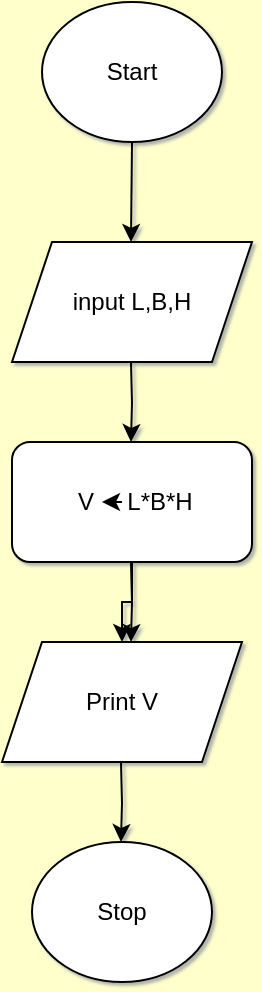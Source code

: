 <mxfile version="17.4.6" type="github">
  <diagram id="tHBY5eI5gLJwfRKeT-l1" name="Page-1">
    <mxGraphModel dx="1021" dy="551" grid="1" gridSize="10" guides="1" tooltips="1" connect="1" arrows="1" fold="1" page="1" pageScale="1" pageWidth="850" pageHeight="1100" background="#FFFFCC" math="0" shadow="1">
      <root>
        <mxCell id="0" />
        <mxCell id="1" parent="0" />
        <mxCell id="oHDqgGClyMy8nsYOrpiA-2" value="Stop" style="ellipse;whiteSpace=wrap;html=1;" vertex="1" parent="1">
          <mxGeometry x="315" y="430" width="90" height="70" as="geometry" />
        </mxCell>
        <mxCell id="oHDqgGClyMy8nsYOrpiA-4" value="input L,B,H" style="shape=parallelogram;perimeter=parallelogramPerimeter;whiteSpace=wrap;html=1;fixedSize=1;" vertex="1" parent="1">
          <mxGeometry x="305" y="130" width="120" height="60" as="geometry" />
        </mxCell>
        <mxCell id="oHDqgGClyMy8nsYOrpiA-6" value="" style="edgeStyle=orthogonalEdgeStyle;rounded=0;orthogonalLoop=1;jettySize=auto;html=1;" edge="1" parent="1">
          <mxGeometry relative="1" as="geometry">
            <mxPoint x="364.5" y="190" as="sourcePoint" />
            <mxPoint x="364.5" y="230" as="targetPoint" />
          </mxGeometry>
        </mxCell>
        <mxCell id="oHDqgGClyMy8nsYOrpiA-11" value="" style="edgeStyle=orthogonalEdgeStyle;rounded=0;orthogonalLoop=1;jettySize=auto;html=1;" edge="1" parent="1" source="oHDqgGClyMy8nsYOrpiA-7" target="oHDqgGClyMy8nsYOrpiA-9">
          <mxGeometry relative="1" as="geometry" />
        </mxCell>
        <mxCell id="oHDqgGClyMy8nsYOrpiA-7" value="&amp;nbsp;V &amp;nbsp; &amp;nbsp; L*B*H" style="rounded=1;whiteSpace=wrap;html=1;" vertex="1" parent="1">
          <mxGeometry x="305" y="230" width="120" height="60" as="geometry" />
        </mxCell>
        <mxCell id="oHDqgGClyMy8nsYOrpiA-8" value="" style="edgeStyle=orthogonalEdgeStyle;rounded=0;orthogonalLoop=1;jettySize=auto;html=1;" edge="1" parent="1">
          <mxGeometry relative="1" as="geometry">
            <mxPoint x="364.5" y="290" as="sourcePoint" />
            <mxPoint x="364.5" y="330" as="targetPoint" />
          </mxGeometry>
        </mxCell>
        <mxCell id="oHDqgGClyMy8nsYOrpiA-9" value="Print V" style="shape=parallelogram;perimeter=parallelogramPerimeter;whiteSpace=wrap;html=1;fixedSize=1;" vertex="1" parent="1">
          <mxGeometry x="300" y="330" width="120" height="60" as="geometry" />
        </mxCell>
        <mxCell id="oHDqgGClyMy8nsYOrpiA-10" value="Start" style="ellipse;whiteSpace=wrap;html=1;" vertex="1" parent="1">
          <mxGeometry x="320" y="10" width="90" height="70" as="geometry" />
        </mxCell>
        <mxCell id="oHDqgGClyMy8nsYOrpiA-12" value="" style="edgeStyle=orthogonalEdgeStyle;rounded=0;orthogonalLoop=1;jettySize=auto;html=1;" edge="1" parent="1">
          <mxGeometry relative="1" as="geometry">
            <mxPoint x="359.5" y="390" as="sourcePoint" />
            <mxPoint x="359.5" y="430" as="targetPoint" />
          </mxGeometry>
        </mxCell>
        <mxCell id="oHDqgGClyMy8nsYOrpiA-13" value="" style="edgeStyle=orthogonalEdgeStyle;rounded=0;orthogonalLoop=1;jettySize=auto;html=1;exitX=0.5;exitY=1;exitDx=0;exitDy=0;" edge="1" parent="1" source="oHDqgGClyMy8nsYOrpiA-10">
          <mxGeometry relative="1" as="geometry">
            <mxPoint x="364.5" y="90" as="sourcePoint" />
            <mxPoint x="364.5" y="130" as="targetPoint" />
          </mxGeometry>
        </mxCell>
        <mxCell id="oHDqgGClyMy8nsYOrpiA-14" value="" style="edgeStyle=orthogonalEdgeStyle;rounded=0;orthogonalLoop=1;jettySize=auto;html=1;" edge="1" parent="1">
          <mxGeometry relative="1" as="geometry">
            <mxPoint x="360" y="260" as="sourcePoint" />
            <mxPoint x="350" y="259.5" as="targetPoint" />
          </mxGeometry>
        </mxCell>
      </root>
    </mxGraphModel>
  </diagram>
</mxfile>
